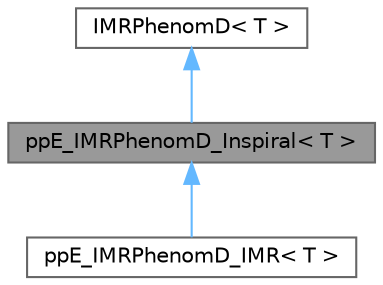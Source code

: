 digraph "ppE_IMRPhenomD_Inspiral&lt; T &gt;"
{
 // LATEX_PDF_SIZE
  bgcolor="transparent";
  edge [fontname=Helvetica,fontsize=10,labelfontname=Helvetica,labelfontsize=10];
  node [fontname=Helvetica,fontsize=10,shape=box,height=0.2,width=0.4];
  Node1 [label="ppE_IMRPhenomD_Inspiral\< T \>",height=0.2,width=0.4,color="gray40", fillcolor="grey60", style="filled", fontcolor="black",tooltip=" "];
  Node2 -> Node1 [dir="back",color="steelblue1",style="solid"];
  Node2 [label="IMRPhenomD\< T \>",height=0.2,width=0.4,color="gray40", fillcolor="white", style="filled",URL="$classIMRPhenomD.html",tooltip=" "];
  Node1 -> Node3 [dir="back",color="steelblue1",style="solid"];
  Node3 [label="ppE_IMRPhenomD_IMR\< T \>",height=0.2,width=0.4,color="gray40", fillcolor="white", style="filled",URL="$classppE__IMRPhenomD__IMR.html",tooltip=" "];
}
